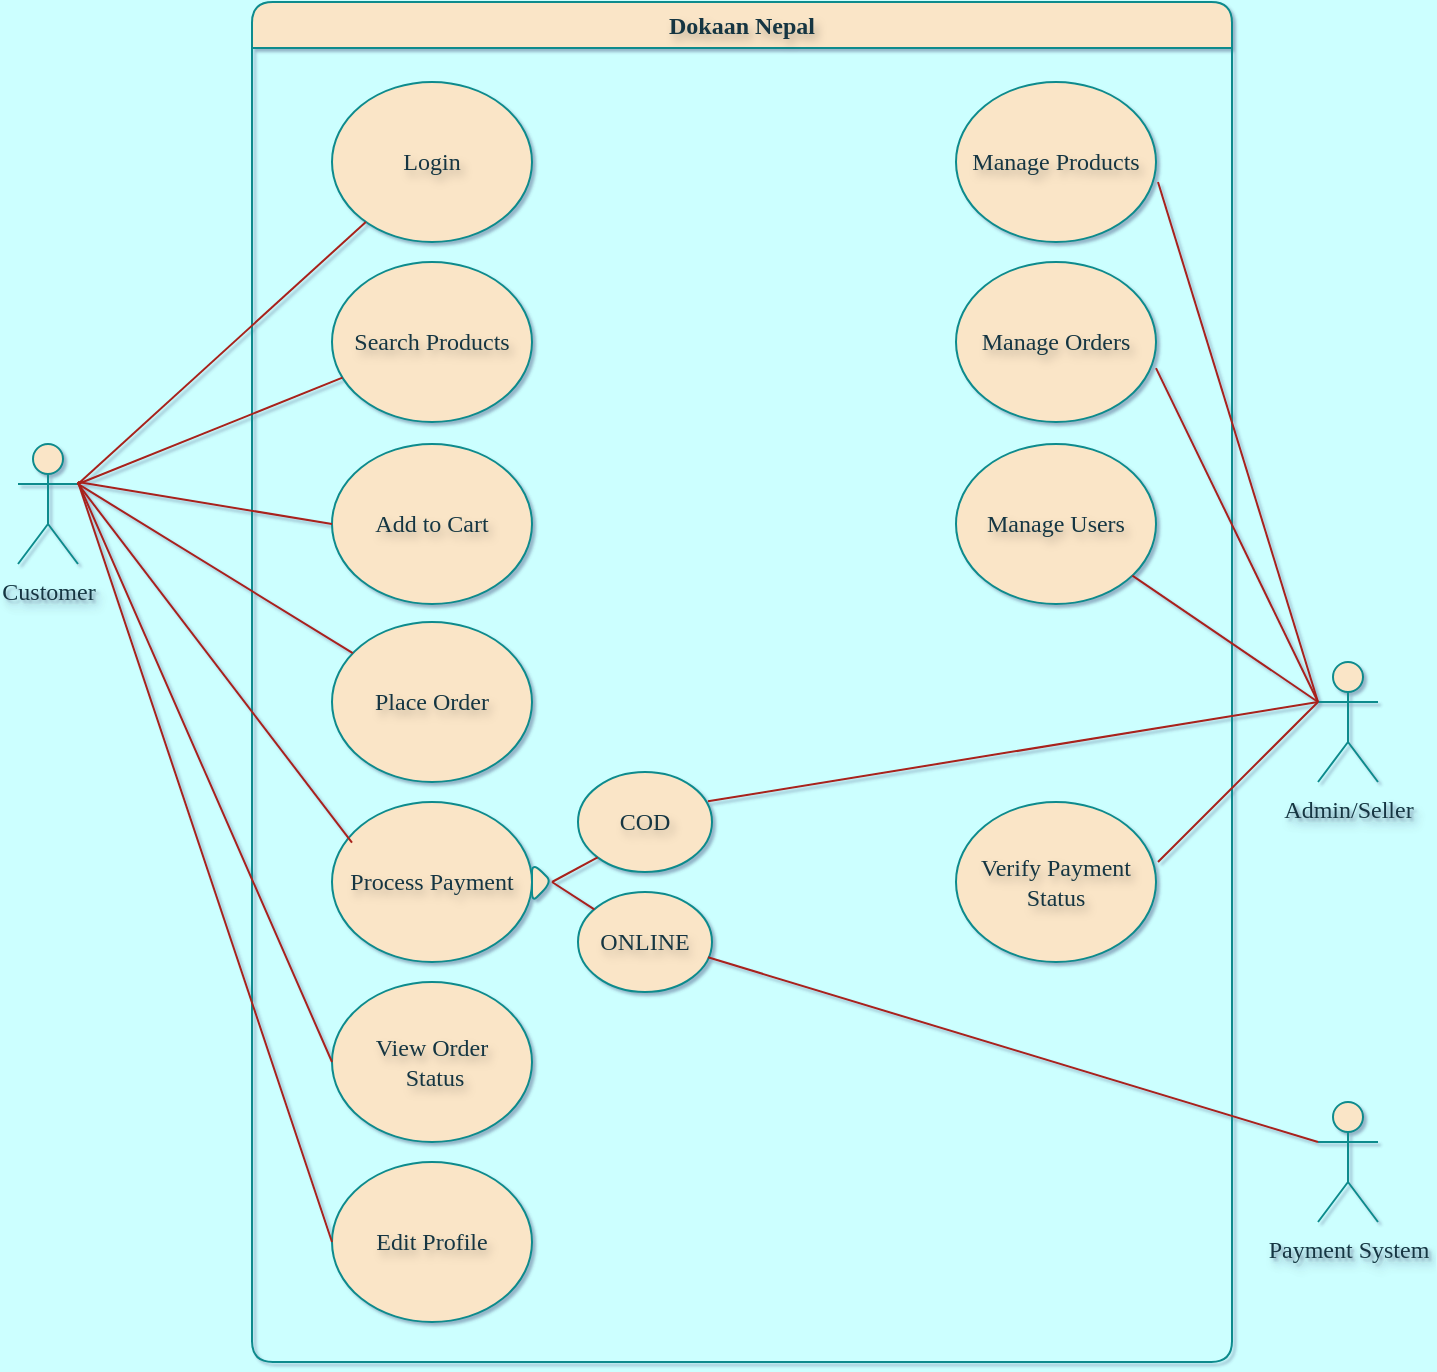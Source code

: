 <mxfile version="26.0.16">
  <diagram name="Page-1" id="2bF3EJghnjqhQ7Mc7LkW">
    <mxGraphModel dx="1213" dy="708" grid="1" gridSize="10" guides="1" tooltips="1" connect="1" arrows="1" fold="1" page="1" pageScale="1" pageWidth="850" pageHeight="1100" background="#CCFFFF" math="0" shadow="1" adaptiveColors="auto">
      <root>
        <mxCell id="0" />
        <mxCell id="1" parent="0" />
        <mxCell id="v5CCzjuFt8h26EaklR4Z-4" value="Customer" style="shape=umlActor;verticalLabelPosition=bottom;verticalAlign=top;html=1;outlineConnect=0;rounded=1;labelBackgroundColor=none;fillColor=#FAE5C7;strokeColor=#0F8B8D;fontColor=#143642;textShadow=1;fontFamily=Verdana;" vertex="1" parent="1">
          <mxGeometry x="30" y="221" width="30" height="60" as="geometry" />
        </mxCell>
        <mxCell id="v5CCzjuFt8h26EaklR4Z-5" value="Admin/Seller" style="shape=umlActor;verticalLabelPosition=bottom;verticalAlign=top;html=1;outlineConnect=0;rounded=1;labelBackgroundColor=none;fillColor=#FAE5C7;strokeColor=#0F8B8D;fontColor=#143642;textShadow=1;fontFamily=Verdana;" vertex="1" parent="1">
          <mxGeometry x="680" y="330" width="30" height="60" as="geometry" />
        </mxCell>
        <mxCell id="v5CCzjuFt8h26EaklR4Z-11" value="Login" style="ellipse;whiteSpace=wrap;html=1;strokeColor=#0F8B8D;align=center;verticalAlign=middle;fontFamily=Verdana;fontSize=12;fontColor=#143642;fillColor=#FAE5C7;fixedWidth=0;rounded=1;labelBackgroundColor=none;textShadow=1;" vertex="1" parent="1">
          <mxGeometry x="187" y="40" width="100" height="80" as="geometry" />
        </mxCell>
        <mxCell id="v5CCzjuFt8h26EaklR4Z-17" value="&lt;font&gt;Search Products&lt;/font&gt;" style="ellipse;whiteSpace=wrap;html=1;strokeColor=#0F8B8D;align=center;verticalAlign=middle;fontFamily=Verdana;fontSize=12;fontColor=#143642;fillColor=#FAE5C7;fixedWidth=0;rounded=1;labelBackgroundColor=none;textShadow=1;" vertex="1" parent="1">
          <mxGeometry x="187" y="130" width="100" height="80" as="geometry" />
        </mxCell>
        <mxCell id="v5CCzjuFt8h26EaklR4Z-18" value="Add to Cart" style="ellipse;whiteSpace=wrap;html=1;strokeColor=#0F8B8D;align=center;verticalAlign=middle;fontFamily=Verdana;fontSize=12;fontColor=#143642;fillColor=#FAE5C7;fixedWidth=0;rounded=1;labelBackgroundColor=none;textShadow=1;" vertex="1" parent="1">
          <mxGeometry x="187" y="221" width="100" height="80" as="geometry" />
        </mxCell>
        <mxCell id="v5CCzjuFt8h26EaklR4Z-20" value="Place Order&lt;span style=&quot;text-wrap-mode: nowrap; color: rgba(0, 0, 0, 0); font-size: 0px; text-align: start;&quot;&gt;%3CmxGraphModel%3E%3Croot%3E%3CmxCell%20id%3D%220%22%2F%3E%3CmxCell%20id%3D%221%22%20parent%3D%220%22%2F%3E%3CmxCell%20id%3D%222%22%20value%3D%22Add%20to%20Cart%22%20style%3D%22ellipse%3BwhiteSpace%3Dwrap%3Bhtml%3D1%3B%22%20vertex%3D%221%22%20parent%3D%221%22%3E%3CmxGeometry%20x%3D%22190%22%20y%3D%22230%22%20width%3D%2250%22%20height%3D%2230%22%20as%3D%22geometry%22%2F%3E%3C%2FmxCell%3E%3C%2Froot%3E%3C%2FmxGraphModel%3E&lt;/span&gt;" style="ellipse;whiteSpace=wrap;html=1;strokeColor=#0F8B8D;align=center;verticalAlign=middle;fontFamily=Verdana;fontSize=12;fontColor=#143642;fillColor=#FAE5C7;fixedWidth=0;rounded=1;labelBackgroundColor=none;textShadow=1;" vertex="1" parent="1">
          <mxGeometry x="187" y="310" width="100" height="80" as="geometry" />
        </mxCell>
        <mxCell id="v5CCzjuFt8h26EaklR4Z-21" value="Process Payment" style="ellipse;whiteSpace=wrap;html=1;strokeColor=#0F8B8D;align=center;verticalAlign=middle;fontFamily=Verdana;fontSize=12;fontColor=#143642;fillColor=#FAE5C7;fixedWidth=0;rounded=1;labelBackgroundColor=none;textShadow=1;" vertex="1" parent="1">
          <mxGeometry x="187" y="400" width="100" height="80" as="geometry" />
        </mxCell>
        <mxCell id="v5CCzjuFt8h26EaklR4Z-22" value="View Order&lt;div&gt;&amp;nbsp;Status&lt;/div&gt;" style="ellipse;whiteSpace=wrap;html=1;strokeColor=#0F8B8D;align=center;verticalAlign=middle;fontFamily=Verdana;fontSize=12;fontColor=#143642;fillColor=#FAE5C7;fixedWidth=0;rounded=1;labelBackgroundColor=none;textShadow=1;" vertex="1" parent="1">
          <mxGeometry x="187" y="490" width="100" height="80" as="geometry" />
        </mxCell>
        <mxCell id="v5CCzjuFt8h26EaklR4Z-23" value="Edit Profile" style="ellipse;whiteSpace=wrap;html=1;strokeColor=#0F8B8D;align=center;verticalAlign=middle;fontFamily=Verdana;fontSize=12;fontColor=#143642;fillColor=#FAE5C7;fixedWidth=0;rounded=1;labelBackgroundColor=none;textShadow=1;" vertex="1" parent="1">
          <mxGeometry x="187" y="580" width="100" height="80" as="geometry" />
        </mxCell>
        <mxCell id="v5CCzjuFt8h26EaklR4Z-24" value="Manage Products" style="ellipse;whiteSpace=wrap;html=1;strokeColor=#0F8B8D;align=center;verticalAlign=middle;fontFamily=Verdana;fontSize=12;fontColor=#143642;fillColor=#FAE5C7;fixedWidth=0;rounded=1;labelBackgroundColor=none;textShadow=1;" vertex="1" parent="1">
          <mxGeometry x="499" y="40" width="100" height="80" as="geometry" />
        </mxCell>
        <mxCell id="v5CCzjuFt8h26EaklR4Z-25" value="Manage Orders" style="ellipse;whiteSpace=wrap;html=1;strokeColor=#0F8B8D;align=center;verticalAlign=middle;fontFamily=Verdana;fontSize=12;fontColor=#143642;fillColor=#FAE5C7;fixedWidth=0;rounded=1;labelBackgroundColor=none;textShadow=1;" vertex="1" parent="1">
          <mxGeometry x="499" y="130" width="100" height="80" as="geometry" />
        </mxCell>
        <mxCell id="v5CCzjuFt8h26EaklR4Z-26" value="Manage Users" style="ellipse;whiteSpace=wrap;html=1;strokeColor=#0F8B8D;align=center;verticalAlign=middle;fontFamily=Verdana;fontSize=12;fontColor=#143642;fillColor=#FAE5C7;fixedWidth=0;rounded=1;labelBackgroundColor=none;textShadow=1;" vertex="1" parent="1">
          <mxGeometry x="499" y="221" width="100" height="80" as="geometry" />
        </mxCell>
        <mxCell id="v5CCzjuFt8h26EaklR4Z-28" value="Verify Payment Status" style="ellipse;whiteSpace=wrap;html=1;strokeColor=#0F8B8D;align=center;verticalAlign=middle;fontFamily=Verdana;fontSize=12;fontColor=#143642;fillColor=#FAE5C7;fixedWidth=0;rounded=1;labelBackgroundColor=none;textShadow=1;" vertex="1" parent="1">
          <mxGeometry x="499" y="400" width="100" height="80" as="geometry" />
        </mxCell>
        <mxCell id="v5CCzjuFt8h26EaklR4Z-31" value="Dokaan Nepal" style="swimlane;whiteSpace=wrap;html=1;strokeColor=#0F8B8D;align=center;verticalAlign=middle;fontFamily=Verdana;fontSize=12;fontColor=#143642;fillColor=#FAE5C7;rounded=1;labelBackgroundColor=none;textShadow=1;" vertex="1" parent="1">
          <mxGeometry x="147" width="490" height="680" as="geometry" />
        </mxCell>
        <mxCell id="v5CCzjuFt8h26EaklR4Z-57" value="COD" style="ellipse;whiteSpace=wrap;html=1;strokeColor=#0F8B8D;align=center;verticalAlign=middle;fontFamily=Verdana;fontSize=12;fontColor=#143642;fillColor=#FAE5C7;fixedWidth=0;rounded=1;labelBackgroundColor=none;textShadow=1;" vertex="1" parent="v5CCzjuFt8h26EaklR4Z-31">
          <mxGeometry x="163" y="385" width="67" height="50" as="geometry" />
        </mxCell>
        <mxCell id="v5CCzjuFt8h26EaklR4Z-58" value="ONLINE" style="ellipse;whiteSpace=wrap;html=1;strokeColor=#0F8B8D;align=center;verticalAlign=middle;fontFamily=Verdana;fontSize=12;fontColor=#143642;fillColor=#FAE5C7;fixedWidth=0;rounded=1;labelBackgroundColor=none;textShadow=1;" vertex="1" parent="v5CCzjuFt8h26EaklR4Z-31">
          <mxGeometry x="163" y="445" width="67" height="50" as="geometry" />
        </mxCell>
        <mxCell id="v5CCzjuFt8h26EaklR4Z-59" value="" style="triangle;whiteSpace=wrap;html=1;strokeColor=#0F8B8D;align=center;verticalAlign=middle;fontFamily=Verdana;fontSize=12;fontColor=#143642;fillColor=#FAE5C7;rounded=1;labelBackgroundColor=none;textShadow=1;" vertex="1" parent="v5CCzjuFt8h26EaklR4Z-31">
          <mxGeometry x="140" y="430" width="10" height="20" as="geometry" />
        </mxCell>
        <mxCell id="v5CCzjuFt8h26EaklR4Z-62" value="" style="endArrow=none;html=1;rounded=1;fontFamily=Verdana;fontSize=12;fontColor=default;exitX=1;exitY=0.5;exitDx=0;exitDy=0;entryX=0;entryY=1;entryDx=0;entryDy=0;labelBackgroundColor=none;strokeColor=#A8201A;textShadow=1;" edge="1" parent="v5CCzjuFt8h26EaklR4Z-31" source="v5CCzjuFt8h26EaklR4Z-59" target="v5CCzjuFt8h26EaklR4Z-57">
          <mxGeometry width="50" height="50" relative="1" as="geometry">
            <mxPoint x="253" y="390" as="sourcePoint" />
            <mxPoint x="303" y="340" as="targetPoint" />
          </mxGeometry>
        </mxCell>
        <mxCell id="v5CCzjuFt8h26EaklR4Z-63" value="" style="endArrow=none;html=1;rounded=1;fontFamily=Verdana;fontSize=12;fontColor=default;exitX=1;exitY=0.5;exitDx=0;exitDy=0;labelBackgroundColor=none;strokeColor=#A8201A;textShadow=1;" edge="1" parent="v5CCzjuFt8h26EaklR4Z-31" source="v5CCzjuFt8h26EaklR4Z-59" target="v5CCzjuFt8h26EaklR4Z-58">
          <mxGeometry width="50" height="50" relative="1" as="geometry">
            <mxPoint x="153" y="440" as="sourcePoint" />
            <mxPoint x="303" y="340" as="targetPoint" />
          </mxGeometry>
        </mxCell>
        <mxCell id="v5CCzjuFt8h26EaklR4Z-41" value="" style="endArrow=none;html=1;rounded=1;fontFamily=Verdana;fontSize=12;fontColor=default;exitX=1;exitY=0.333;exitDx=0;exitDy=0;exitPerimeter=0;labelBackgroundColor=none;strokeColor=#A8201A;textShadow=1;" edge="1" parent="1" source="v5CCzjuFt8h26EaklR4Z-4" target="v5CCzjuFt8h26EaklR4Z-11">
          <mxGeometry width="50" height="50" relative="1" as="geometry">
            <mxPoint x="70" y="240" as="sourcePoint" />
            <mxPoint x="100" y="220" as="targetPoint" />
          </mxGeometry>
        </mxCell>
        <mxCell id="v5CCzjuFt8h26EaklR4Z-46" value="" style="endArrow=none;html=1;rounded=1;fontFamily=Verdana;fontSize=12;fontColor=default;exitX=1;exitY=0.333;exitDx=0;exitDy=0;exitPerimeter=0;labelBackgroundColor=none;strokeColor=#A8201A;textShadow=1;" edge="1" parent="1" source="v5CCzjuFt8h26EaklR4Z-4" target="v5CCzjuFt8h26EaklR4Z-17">
          <mxGeometry width="50" height="50" relative="1" as="geometry">
            <mxPoint x="60" y="276" as="sourcePoint" />
            <mxPoint x="110" y="226" as="targetPoint" />
          </mxGeometry>
        </mxCell>
        <mxCell id="v5CCzjuFt8h26EaklR4Z-47" value="" style="endArrow=none;html=1;rounded=1;fontFamily=Verdana;fontSize=12;fontColor=default;entryX=0;entryY=0.5;entryDx=0;entryDy=0;labelBackgroundColor=none;strokeColor=#A8201A;textShadow=1;" edge="1" parent="1" target="v5CCzjuFt8h26EaklR4Z-18">
          <mxGeometry width="50" height="50" relative="1" as="geometry">
            <mxPoint x="60" y="240" as="sourcePoint" />
            <mxPoint x="450" y="250" as="targetPoint" />
          </mxGeometry>
        </mxCell>
        <mxCell id="v5CCzjuFt8h26EaklR4Z-48" value="" style="endArrow=none;html=1;rounded=1;fontFamily=Verdana;fontSize=12;fontColor=default;exitX=1;exitY=0.333;exitDx=0;exitDy=0;exitPerimeter=0;labelBackgroundColor=none;strokeColor=#A8201A;textShadow=1;" edge="1" parent="1" source="v5CCzjuFt8h26EaklR4Z-4" target="v5CCzjuFt8h26EaklR4Z-20">
          <mxGeometry width="50" height="50" relative="1" as="geometry">
            <mxPoint x="400" y="300" as="sourcePoint" />
            <mxPoint x="450" y="250" as="targetPoint" />
          </mxGeometry>
        </mxCell>
        <mxCell id="v5CCzjuFt8h26EaklR4Z-49" value="" style="endArrow=none;html=1;rounded=1;fontFamily=Verdana;fontSize=12;fontColor=default;exitX=1;exitY=0.333;exitDx=0;exitDy=0;exitPerimeter=0;entryX=0.1;entryY=0.254;entryDx=0;entryDy=0;entryPerimeter=0;labelBackgroundColor=none;strokeColor=#A8201A;textShadow=1;" edge="1" parent="1" source="v5CCzjuFt8h26EaklR4Z-4" target="v5CCzjuFt8h26EaklR4Z-21">
          <mxGeometry width="50" height="50" relative="1" as="geometry">
            <mxPoint x="400" y="300" as="sourcePoint" />
            <mxPoint x="450" y="250" as="targetPoint" />
          </mxGeometry>
        </mxCell>
        <mxCell id="v5CCzjuFt8h26EaklR4Z-50" value="" style="endArrow=none;html=1;rounded=1;fontFamily=Verdana;fontSize=12;fontColor=default;entryX=0;entryY=0.5;entryDx=0;entryDy=0;labelBackgroundColor=none;strokeColor=#A8201A;textShadow=1;" edge="1" parent="1" target="v5CCzjuFt8h26EaklR4Z-22">
          <mxGeometry width="50" height="50" relative="1" as="geometry">
            <mxPoint x="60" y="240" as="sourcePoint" />
            <mxPoint x="450" y="250" as="targetPoint" />
          </mxGeometry>
        </mxCell>
        <mxCell id="v5CCzjuFt8h26EaklR4Z-51" value="" style="endArrow=none;html=1;rounded=1;fontFamily=Verdana;fontSize=12;fontColor=default;entryX=0;entryY=0.5;entryDx=0;entryDy=0;labelBackgroundColor=none;strokeColor=#A8201A;textShadow=1;" edge="1" parent="1" target="v5CCzjuFt8h26EaklR4Z-23">
          <mxGeometry width="50" height="50" relative="1" as="geometry">
            <mxPoint x="60" y="240" as="sourcePoint" />
            <mxPoint x="450" y="370" as="targetPoint" />
          </mxGeometry>
        </mxCell>
        <mxCell id="v5CCzjuFt8h26EaklR4Z-52" value="" style="endArrow=none;html=1;rounded=1;fontFamily=Verdana;fontSize=12;fontColor=default;exitX=0;exitY=0.333;exitDx=0;exitDy=0;exitPerimeter=0;entryX=1.01;entryY=0.625;entryDx=0;entryDy=0;entryPerimeter=0;labelBackgroundColor=none;strokeColor=#A8201A;textShadow=1;" edge="1" parent="1" source="v5CCzjuFt8h26EaklR4Z-5" target="v5CCzjuFt8h26EaklR4Z-24">
          <mxGeometry width="50" height="50" relative="1" as="geometry">
            <mxPoint x="400" y="230" as="sourcePoint" />
            <mxPoint x="450" y="180" as="targetPoint" />
          </mxGeometry>
        </mxCell>
        <mxCell id="v5CCzjuFt8h26EaklR4Z-53" value="" style="endArrow=none;html=1;rounded=1;fontFamily=Verdana;fontSize=12;fontColor=default;exitX=0;exitY=0.333;exitDx=0;exitDy=0;exitPerimeter=0;entryX=1;entryY=0.663;entryDx=0;entryDy=0;entryPerimeter=0;labelBackgroundColor=none;strokeColor=#A8201A;textShadow=1;" edge="1" parent="1" source="v5CCzjuFt8h26EaklR4Z-5" target="v5CCzjuFt8h26EaklR4Z-25">
          <mxGeometry width="50" height="50" relative="1" as="geometry">
            <mxPoint x="400" y="230" as="sourcePoint" />
            <mxPoint x="450" y="180" as="targetPoint" />
          </mxGeometry>
        </mxCell>
        <mxCell id="v5CCzjuFt8h26EaklR4Z-54" value="" style="endArrow=none;html=1;rounded=1;fontFamily=Verdana;fontSize=12;fontColor=default;exitX=0;exitY=0.333;exitDx=0;exitDy=0;exitPerimeter=0;labelBackgroundColor=none;strokeColor=#A8201A;textShadow=1;" edge="1" parent="1" source="v5CCzjuFt8h26EaklR4Z-5" target="v5CCzjuFt8h26EaklR4Z-26">
          <mxGeometry width="50" height="50" relative="1" as="geometry">
            <mxPoint x="400" y="230" as="sourcePoint" />
            <mxPoint x="450" y="180" as="targetPoint" />
          </mxGeometry>
        </mxCell>
        <mxCell id="v5CCzjuFt8h26EaklR4Z-56" value="" style="endArrow=none;html=1;rounded=1;fontFamily=Verdana;fontSize=12;fontColor=default;entryX=0;entryY=0.333;entryDx=0;entryDy=0;entryPerimeter=0;labelBackgroundColor=none;strokeColor=#A8201A;textShadow=1;" edge="1" parent="1" target="v5CCzjuFt8h26EaklR4Z-5">
          <mxGeometry width="50" height="50" relative="1" as="geometry">
            <mxPoint x="600" y="430" as="sourcePoint" />
            <mxPoint x="450" y="180" as="targetPoint" />
          </mxGeometry>
        </mxCell>
        <mxCell id="v5CCzjuFt8h26EaklR4Z-68" value="Payment System&lt;div&gt;&lt;br&gt;&lt;/div&gt;" style="shape=umlActor;verticalLabelPosition=bottom;verticalAlign=top;html=1;outlineConnect=0;rounded=1;labelBackgroundColor=none;fillColor=#FAE5C7;strokeColor=#0F8B8D;fontColor=#143642;textShadow=1;fontFamily=Verdana;" vertex="1" parent="1">
          <mxGeometry x="680" y="550" width="30" height="60" as="geometry" />
        </mxCell>
        <mxCell id="v5CCzjuFt8h26EaklR4Z-69" value="" style="endArrow=none;html=1;rounded=1;fontFamily=Verdana;fontSize=12;fontColor=default;exitX=0.97;exitY=0.653;exitDx=0;exitDy=0;exitPerimeter=0;entryX=0;entryY=0.333;entryDx=0;entryDy=0;entryPerimeter=0;labelBackgroundColor=none;strokeColor=#A8201A;textShadow=1;" edge="1" parent="1" source="v5CCzjuFt8h26EaklR4Z-58" target="v5CCzjuFt8h26EaklR4Z-68">
          <mxGeometry width="50" height="50" relative="1" as="geometry">
            <mxPoint x="400" y="390" as="sourcePoint" />
            <mxPoint x="450" y="340" as="targetPoint" />
          </mxGeometry>
        </mxCell>
        <mxCell id="v5CCzjuFt8h26EaklR4Z-70" value="" style="endArrow=none;html=1;rounded=1;fontFamily=Verdana;fontSize=12;fontColor=default;exitX=0.97;exitY=0.293;exitDx=0;exitDy=0;exitPerimeter=0;labelBackgroundColor=none;strokeColor=#A8201A;textShadow=1;" edge="1" parent="1" source="v5CCzjuFt8h26EaklR4Z-57">
          <mxGeometry width="50" height="50" relative="1" as="geometry">
            <mxPoint x="400" y="390" as="sourcePoint" />
            <mxPoint x="680" y="350" as="targetPoint" />
          </mxGeometry>
        </mxCell>
      </root>
    </mxGraphModel>
  </diagram>
</mxfile>
